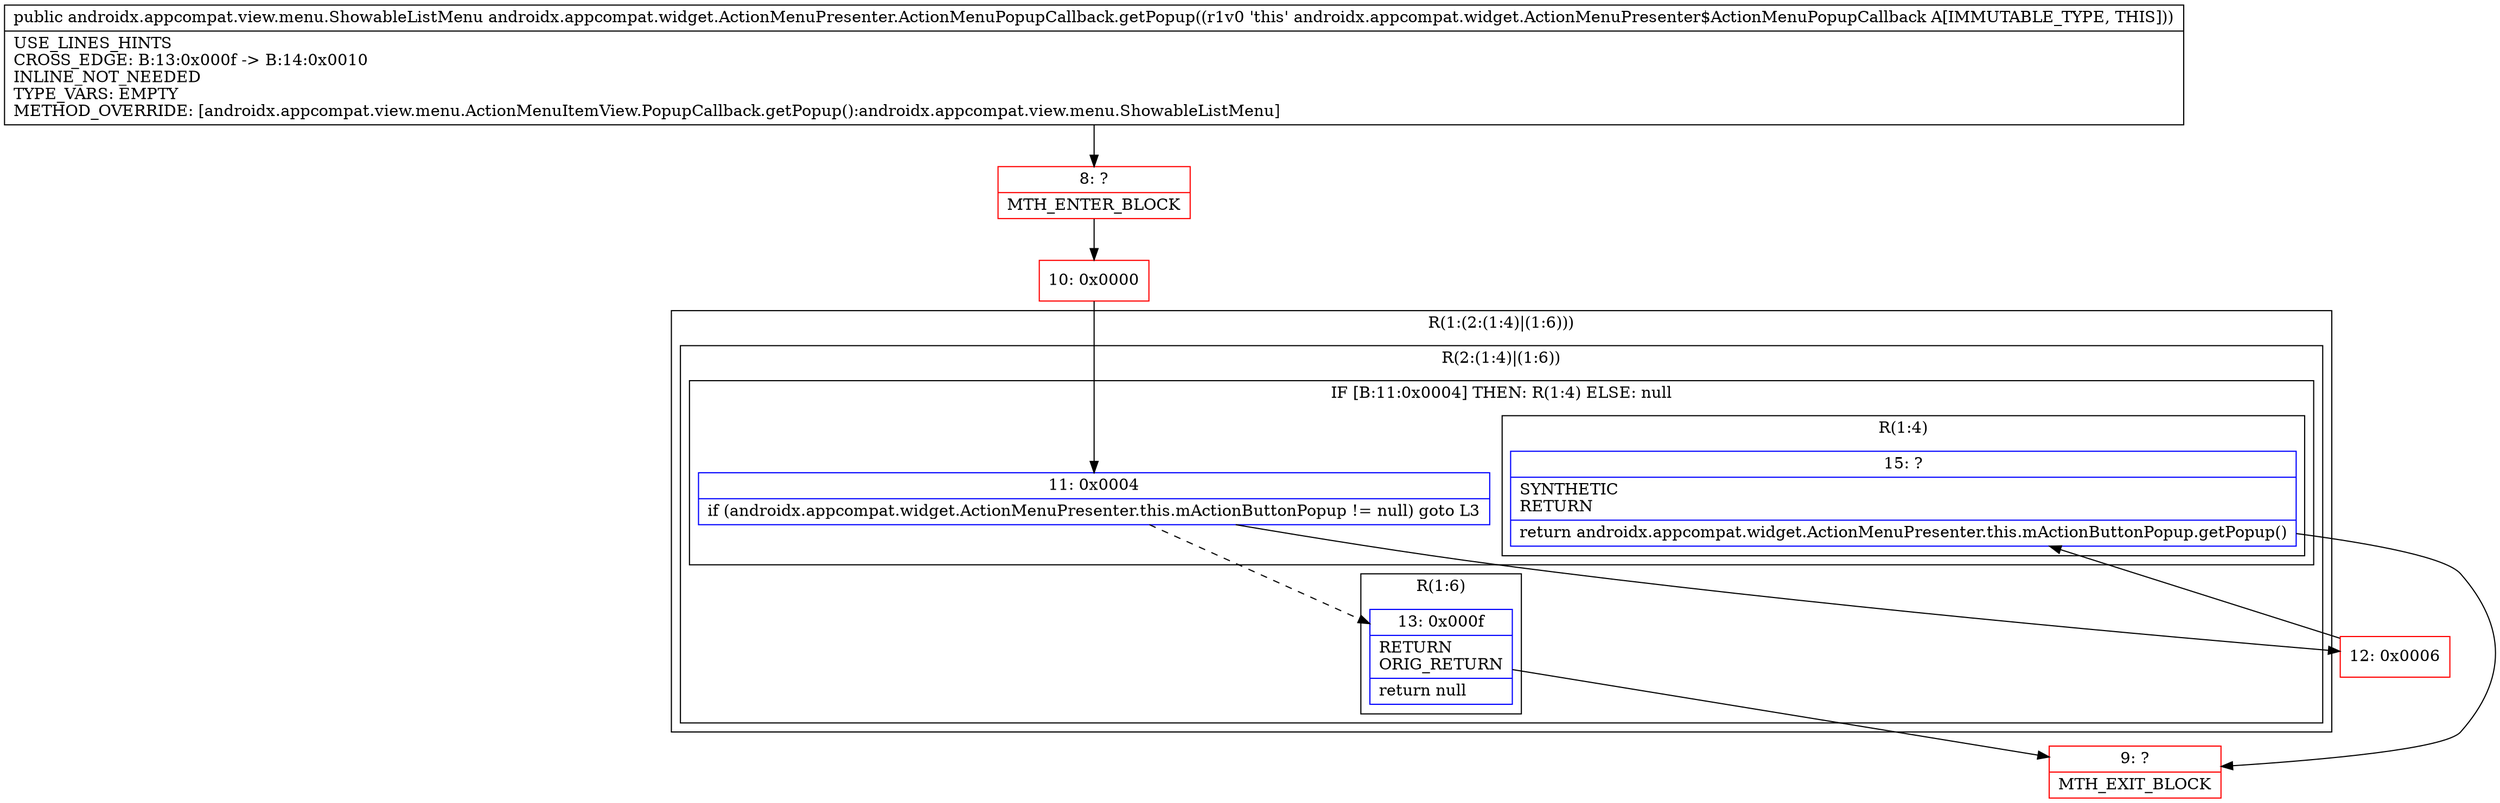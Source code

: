 digraph "CFG forandroidx.appcompat.widget.ActionMenuPresenter.ActionMenuPopupCallback.getPopup()Landroidx\/appcompat\/view\/menu\/ShowableListMenu;" {
subgraph cluster_Region_540959074 {
label = "R(1:(2:(1:4)|(1:6)))";
node [shape=record,color=blue];
subgraph cluster_Region_294260254 {
label = "R(2:(1:4)|(1:6))";
node [shape=record,color=blue];
subgraph cluster_IfRegion_1140552068 {
label = "IF [B:11:0x0004] THEN: R(1:4) ELSE: null";
node [shape=record,color=blue];
Node_11 [shape=record,label="{11\:\ 0x0004|if (androidx.appcompat.widget.ActionMenuPresenter.this.mActionButtonPopup != null) goto L3\l}"];
subgraph cluster_Region_1777405534 {
label = "R(1:4)";
node [shape=record,color=blue];
Node_15 [shape=record,label="{15\:\ ?|SYNTHETIC\lRETURN\l|return androidx.appcompat.widget.ActionMenuPresenter.this.mActionButtonPopup.getPopup()\l}"];
}
}
subgraph cluster_Region_974604147 {
label = "R(1:6)";
node [shape=record,color=blue];
Node_13 [shape=record,label="{13\:\ 0x000f|RETURN\lORIG_RETURN\l|return null\l}"];
}
}
}
Node_8 [shape=record,color=red,label="{8\:\ ?|MTH_ENTER_BLOCK\l}"];
Node_10 [shape=record,color=red,label="{10\:\ 0x0000}"];
Node_12 [shape=record,color=red,label="{12\:\ 0x0006}"];
Node_9 [shape=record,color=red,label="{9\:\ ?|MTH_EXIT_BLOCK\l}"];
MethodNode[shape=record,label="{public androidx.appcompat.view.menu.ShowableListMenu androidx.appcompat.widget.ActionMenuPresenter.ActionMenuPopupCallback.getPopup((r1v0 'this' androidx.appcompat.widget.ActionMenuPresenter$ActionMenuPopupCallback A[IMMUTABLE_TYPE, THIS]))  | USE_LINES_HINTS\lCROSS_EDGE: B:13:0x000f \-\> B:14:0x0010\lINLINE_NOT_NEEDED\lTYPE_VARS: EMPTY\lMETHOD_OVERRIDE: [androidx.appcompat.view.menu.ActionMenuItemView.PopupCallback.getPopup():androidx.appcompat.view.menu.ShowableListMenu]\l}"];
MethodNode -> Node_8;Node_11 -> Node_12;
Node_11 -> Node_13[style=dashed];
Node_15 -> Node_9;
Node_13 -> Node_9;
Node_8 -> Node_10;
Node_10 -> Node_11;
Node_12 -> Node_15;
}

